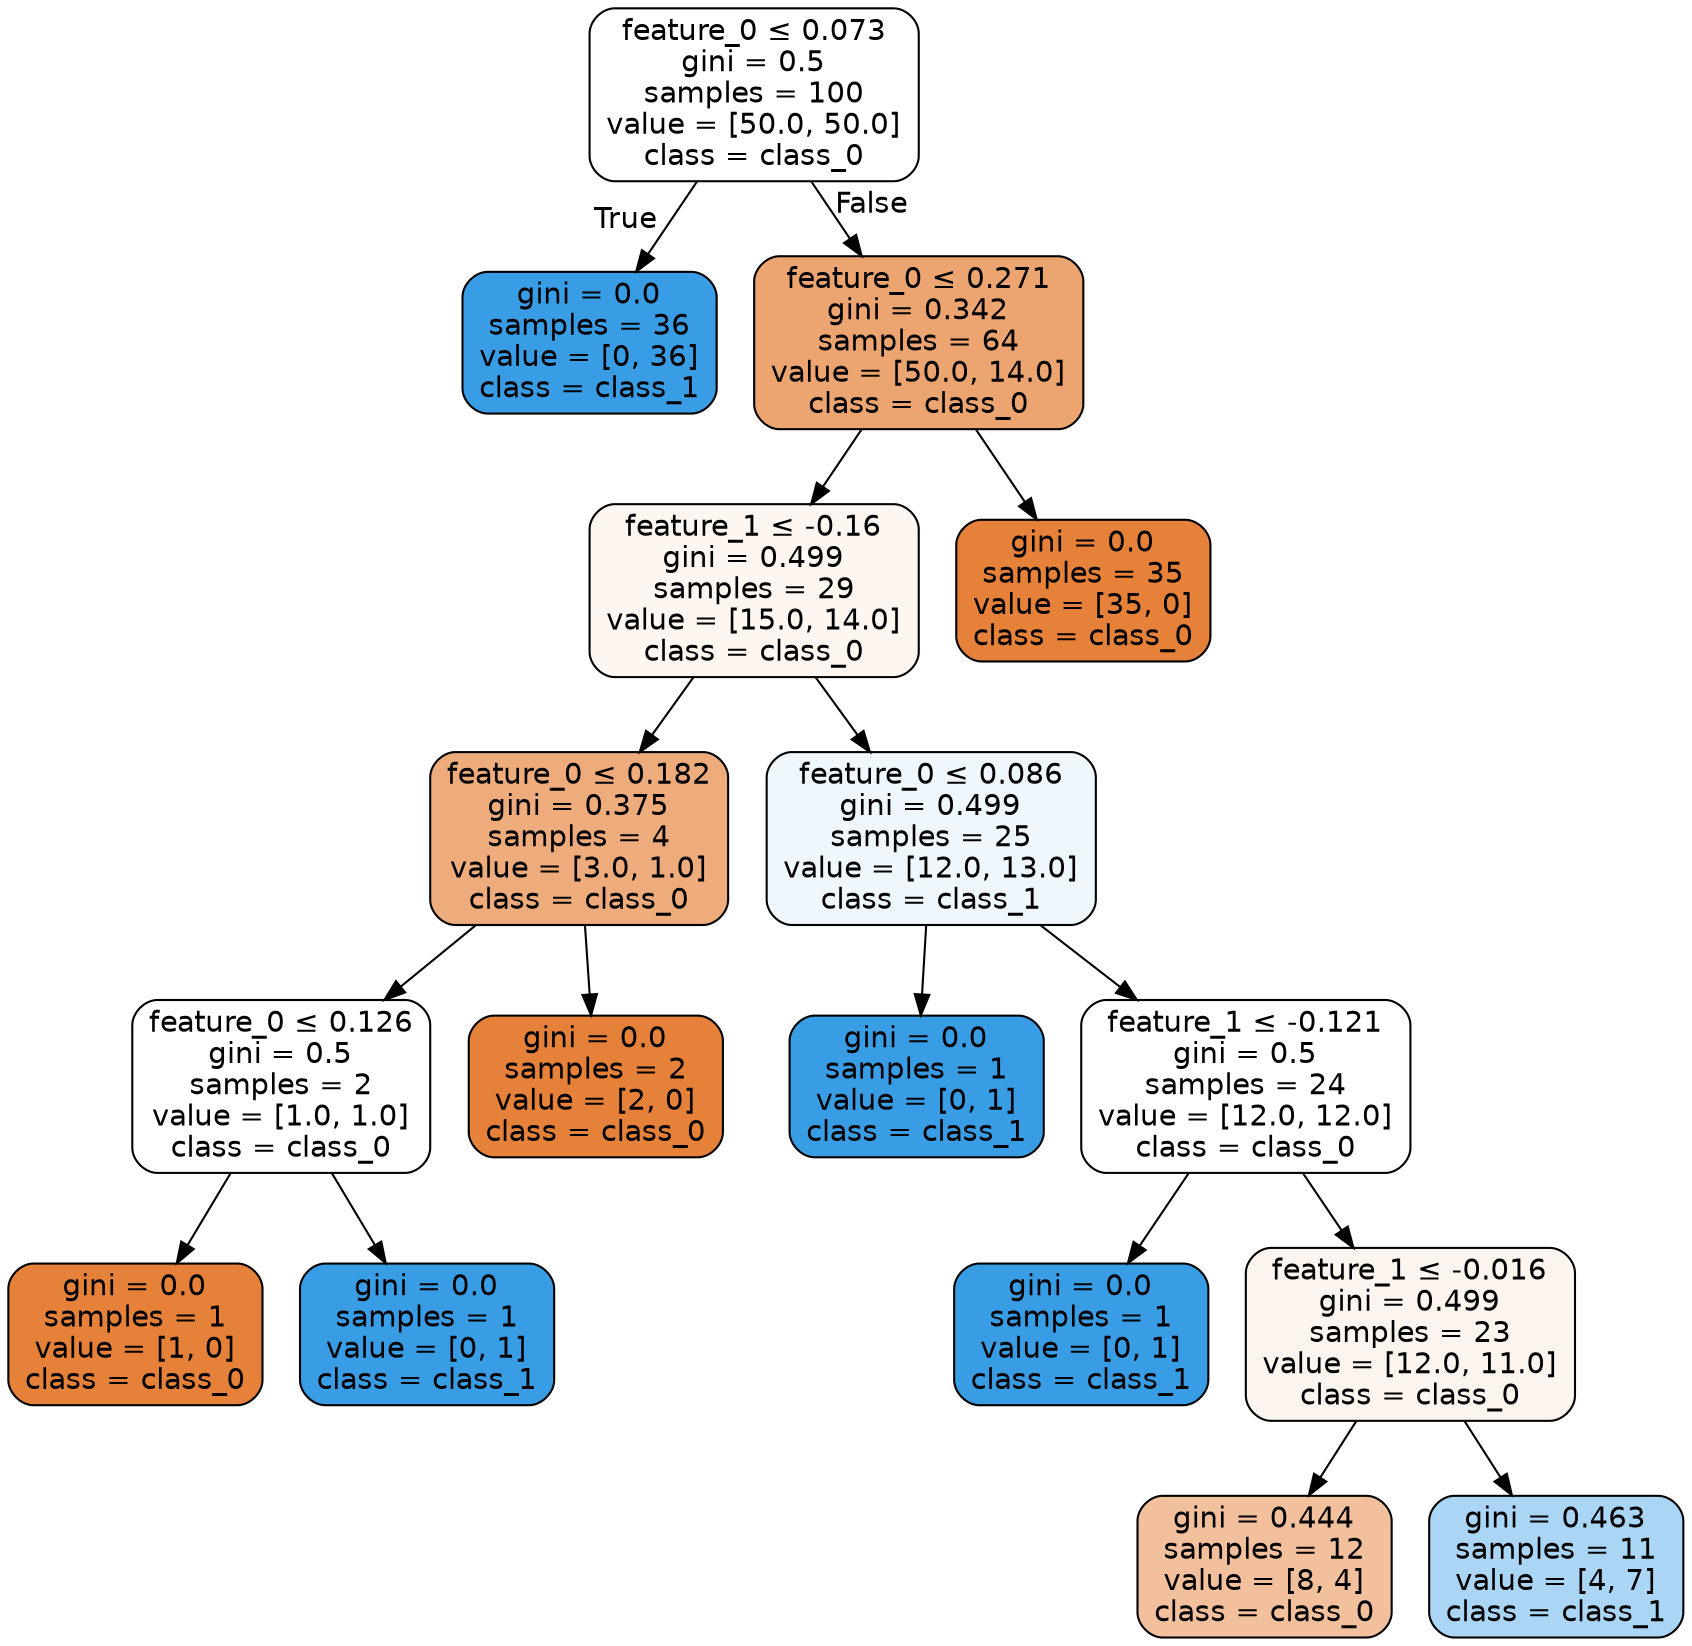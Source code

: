 digraph Tree {
node [shape=box, style="filled, rounded", color="black", fontname=helvetica] ;
edge [fontname=helvetica] ;
0 [label=<feature_0 &le; 0.073<br/>gini = 0.5<br/>samples = 100<br/>value = [50.0, 50.0]<br/>class = class_0>, fillcolor="#e5813900"] ;
1 [label=<gini = 0.0<br/>samples = 36<br/>value = [0, 36]<br/>class = class_1>, fillcolor="#399de5ff"] ;
0 -> 1 [labeldistance=2.5, labelangle=45, headlabel="True"] ;
2 [label=<feature_0 &le; 0.271<br/>gini = 0.342<br/>samples = 64<br/>value = [50.0, 14.0]<br/>class = class_0>, fillcolor="#e58139b8"] ;
0 -> 2 [labeldistance=2.5, labelangle=-45, headlabel="False"] ;
3 [label=<feature_1 &le; -0.16<br/>gini = 0.499<br/>samples = 29<br/>value = [15.0, 14.0]<br/>class = class_0>, fillcolor="#e5813911"] ;
2 -> 3 ;
4 [label=<feature_0 &le; 0.182<br/>gini = 0.375<br/>samples = 4<br/>value = [3.0, 1.0]<br/>class = class_0>, fillcolor="#e58139aa"] ;
3 -> 4 ;
10 [label=<feature_0 &le; 0.126<br/>gini = 0.5<br/>samples = 2<br/>value = [1.0, 1.0]<br/>class = class_0>, fillcolor="#e5813900"] ;
4 -> 10 ;
12 [label=<gini = 0.0<br/>samples = 1<br/>value = [1, 0]<br/>class = class_0>, fillcolor="#e58139ff"] ;
10 -> 12 ;
11 [label=<gini = 0.0<br/>samples = 1<br/>value = [0, 1]<br/>class = class_1>, fillcolor="#399de5ff"] ;
10 -> 11 ;
5 [label=<gini = 0.0<br/>samples = 2<br/>value = [2, 0]<br/>class = class_0>, fillcolor="#e58139ff"] ;
4 -> 5 ;
13 [label=<feature_0 &le; 0.086<br/>gini = 0.499<br/>samples = 25<br/>value = [12.0, 13.0]<br/>class = class_1>, fillcolor="#399de514"] ;
3 -> 13 ;
14 [label=<gini = 0.0<br/>samples = 1<br/>value = [0, 1]<br/>class = class_1>, fillcolor="#399de5ff"] ;
13 -> 14 ;
15 [label=<feature_1 &le; -0.121<br/>gini = 0.5<br/>samples = 24<br/>value = [12.0, 12.0]<br/>class = class_0>, fillcolor="#e5813900"] ;
13 -> 15 ;
16 [label=<gini = 0.0<br/>samples = 1<br/>value = [0, 1]<br/>class = class_1>, fillcolor="#399de5ff"] ;
15 -> 16 ;
17 [label=<feature_1 &le; -0.016<br/>gini = 0.499<br/>samples = 23<br/>value = [12.0, 11.0]<br/>class = class_0>, fillcolor="#e5813915"] ;
15 -> 17 ;
19 [label=<gini = 0.444<br/>samples = 12<br/>value = [8, 4]<br/>class = class_0>, fillcolor="#e581397f"] ;
17 -> 19 ;
18 [label=<gini = 0.463<br/>samples = 11<br/>value = [4, 7]<br/>class = class_1>, fillcolor="#399de56d"] ;
17 -> 18 ;
20 [label=<gini = 0.0<br/>samples = 35<br/>value = [35, 0]<br/>class = class_0>, fillcolor="#e58139ff"] ;
2 -> 20 ;
}
